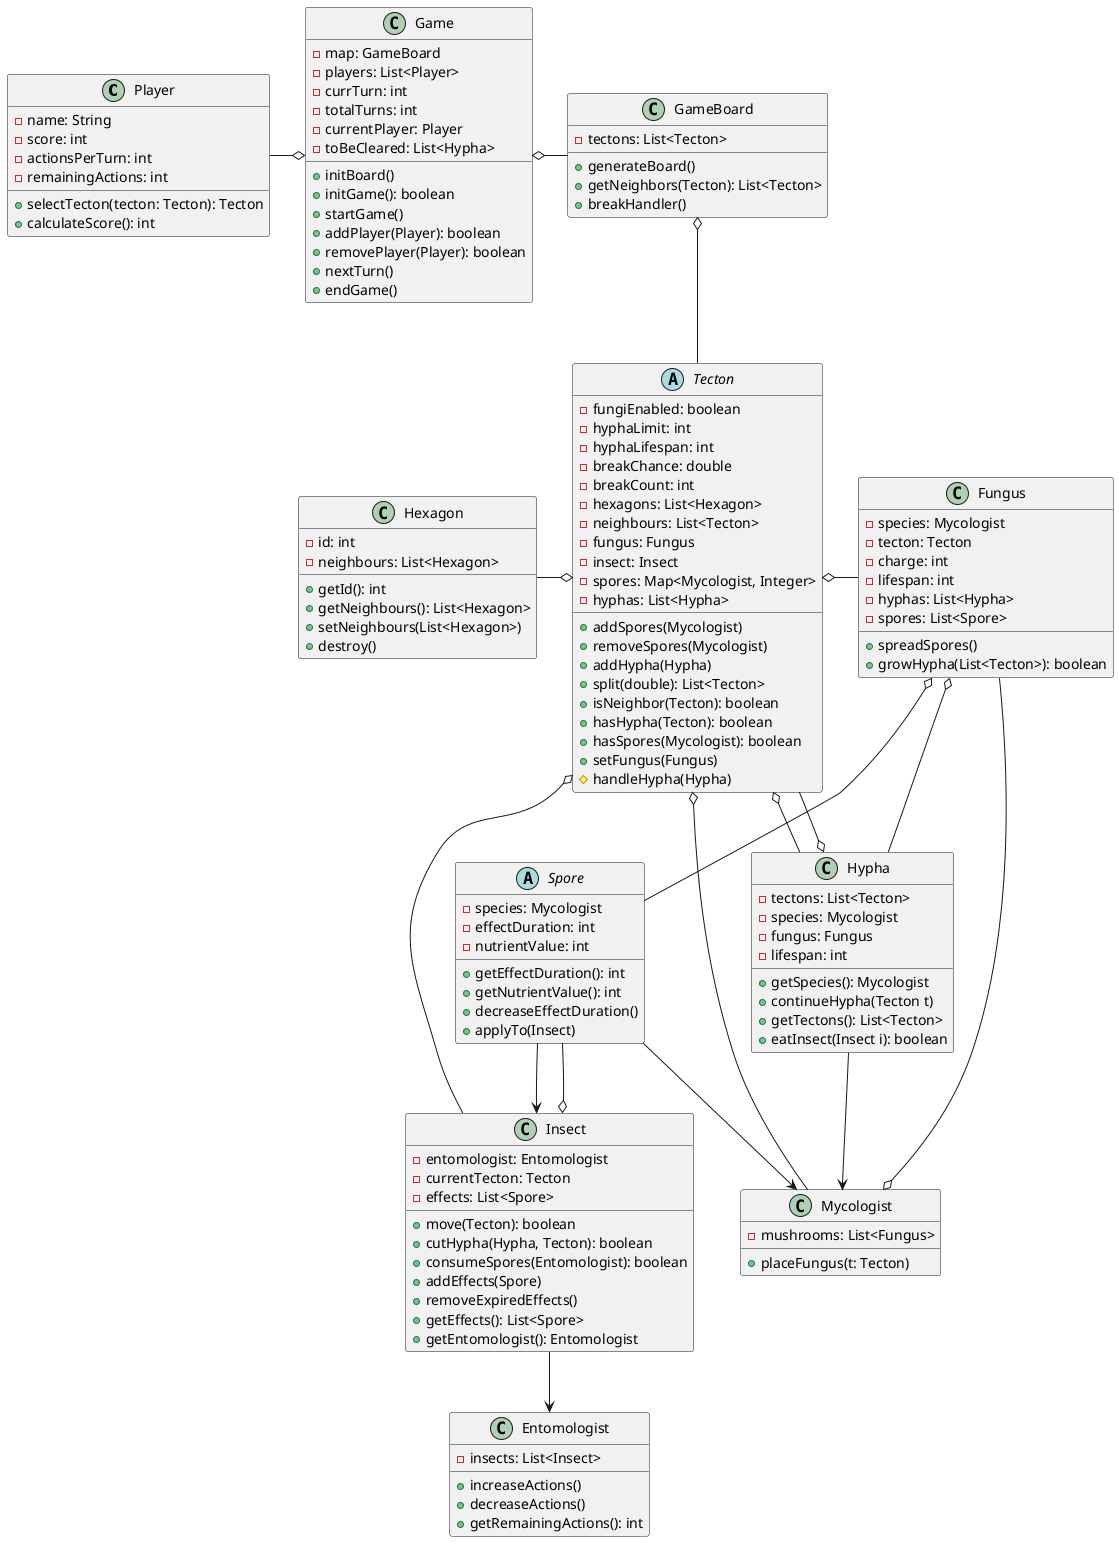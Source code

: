 @startuml

' NEM SZEREPELNEK BENNE A LESZÁRMAZOTTAK HOGY ÁTLÁTHATÓBB LEGYEN '
' --> : használja, de nem tartalmazza '
' ===== Alap játékosok és szereplők =====
class Player {
    - name: String
    - score: int
    - actionsPerTurn: int
    - remainingActions: int
    + selectTecton(tecton: Tecton): Tecton
    + calculateScore(): int
}

class Entomologist {
    - insects: List<Insect>
    + increaseActions()
    + decreaseActions()
    + getRemainingActions(): int
}

class Mycologist {
    - mushrooms: List<Fungus>
    + placeFungus(t: Tecton)
}

' ===== Térképelemek és logika =====
abstract class Tecton {
    - fungiEnabled: boolean
    - hyphaLimit: int
    - hyphaLifespan: int
    - breakChance: double
    - breakCount: int
    - hexagons: List<Hexagon>
    - neighbours: List<Tecton>
    - fungus: Fungus
    - insect: Insect
    - spores: Map<Mycologist, Integer>
    - hyphas: List<Hypha>
    + addSpores(Mycologist)
    + removeSpores(Mycologist)
    + addHypha(Hypha)
    + split(double): List<Tecton>
    + isNeighbor(Tecton): boolean
    + hasHypha(Tecton): boolean
    + hasSpores(Mycologist): boolean
    + setFungus(Fungus)
    # handleHypha(Hypha)
}

class Hexagon {
    - id: int
    - neighbours: List<Hexagon>
    + getId(): int
    + getNeighbours(): List<Hexagon>
    + setNeighbours(List<Hexagon>)
    + destroy()
}

class Hypha {
    - tectons: List<Tecton>
    - species: Mycologist
    - fungus: Fungus
    - lifespan: int 
    + getSpecies(): Mycologist
    + continueHypha(Tecton t)
    + getTectons(): List<Tecton>
    + eatInsect(Insect i): boolean
}

class Fungus {
    - species: Mycologist
    - tecton: Tecton
    - charge: int
    - lifespan: int
    - hyphas: List<Hypha>
    - spores: List<Spore>
    + spreadSpores()
    + growHypha(List<Tecton>): boolean
}

' ===== Spórák és hatásaik =====
abstract class Spore {
    - species: Mycologist
    - effectDuration: int
    - nutrientValue: int
    + getEffectDuration(): int
    + getNutrientValue(): int
    + decreaseEffectDuration()
    + applyTo(Insect)
}

' ===== Insect logika =====
class Insect {
    - entomologist: Entomologist
    - currentTecton: Tecton
    - effects: List<Spore>
    + move(Tecton): boolean
    + cutHypha(Hypha, Tecton): boolean
    + consumeSpores(Entomologist): boolean
    + addEffects(Spore)
    + removeExpiredEffects()
    + getEffects(): List<Spore>
    + getEntomologist(): Entomologist
}

' ===== Game engine =====
class GameBoard {
    - tectons: List<Tecton>
    + generateBoard()
    + getNeighbors(Tecton): List<Tecton>
    + breakHandler()
}

class Game {
    - map: GameBoard
    - players: List<Player>
    - currTurn: int
    - totalTurns: int
    - currentPlayer: Player
    - toBeCleared: List<Hypha>
    + initBoard()
    + initGame(): boolean
    + startGame()
    + addPlayer(Player): boolean
    + removePlayer(Player): boolean
    + nextTurn()
    + endGame()
}

' ===== Kapcsolatok =====
Game o-r- GameBoard
Game o-l- Player
GameBoard o-- Tecton
Tecton o-l- Hexagon
Tecton o-- Hypha
Tecton o-- Insect
Tecton o-r- Fungus
Tecton o-- Mycologist
Insect o-- Spore
Insect --> Entomologist
Mycologist o-- Fungus
Fungus o-- Hypha
Fungus o-- Spore
Spore --> Insect
Spore --> Mycologist
Hypha o-- Tecton
Hypha --> Mycologist


@enduml
